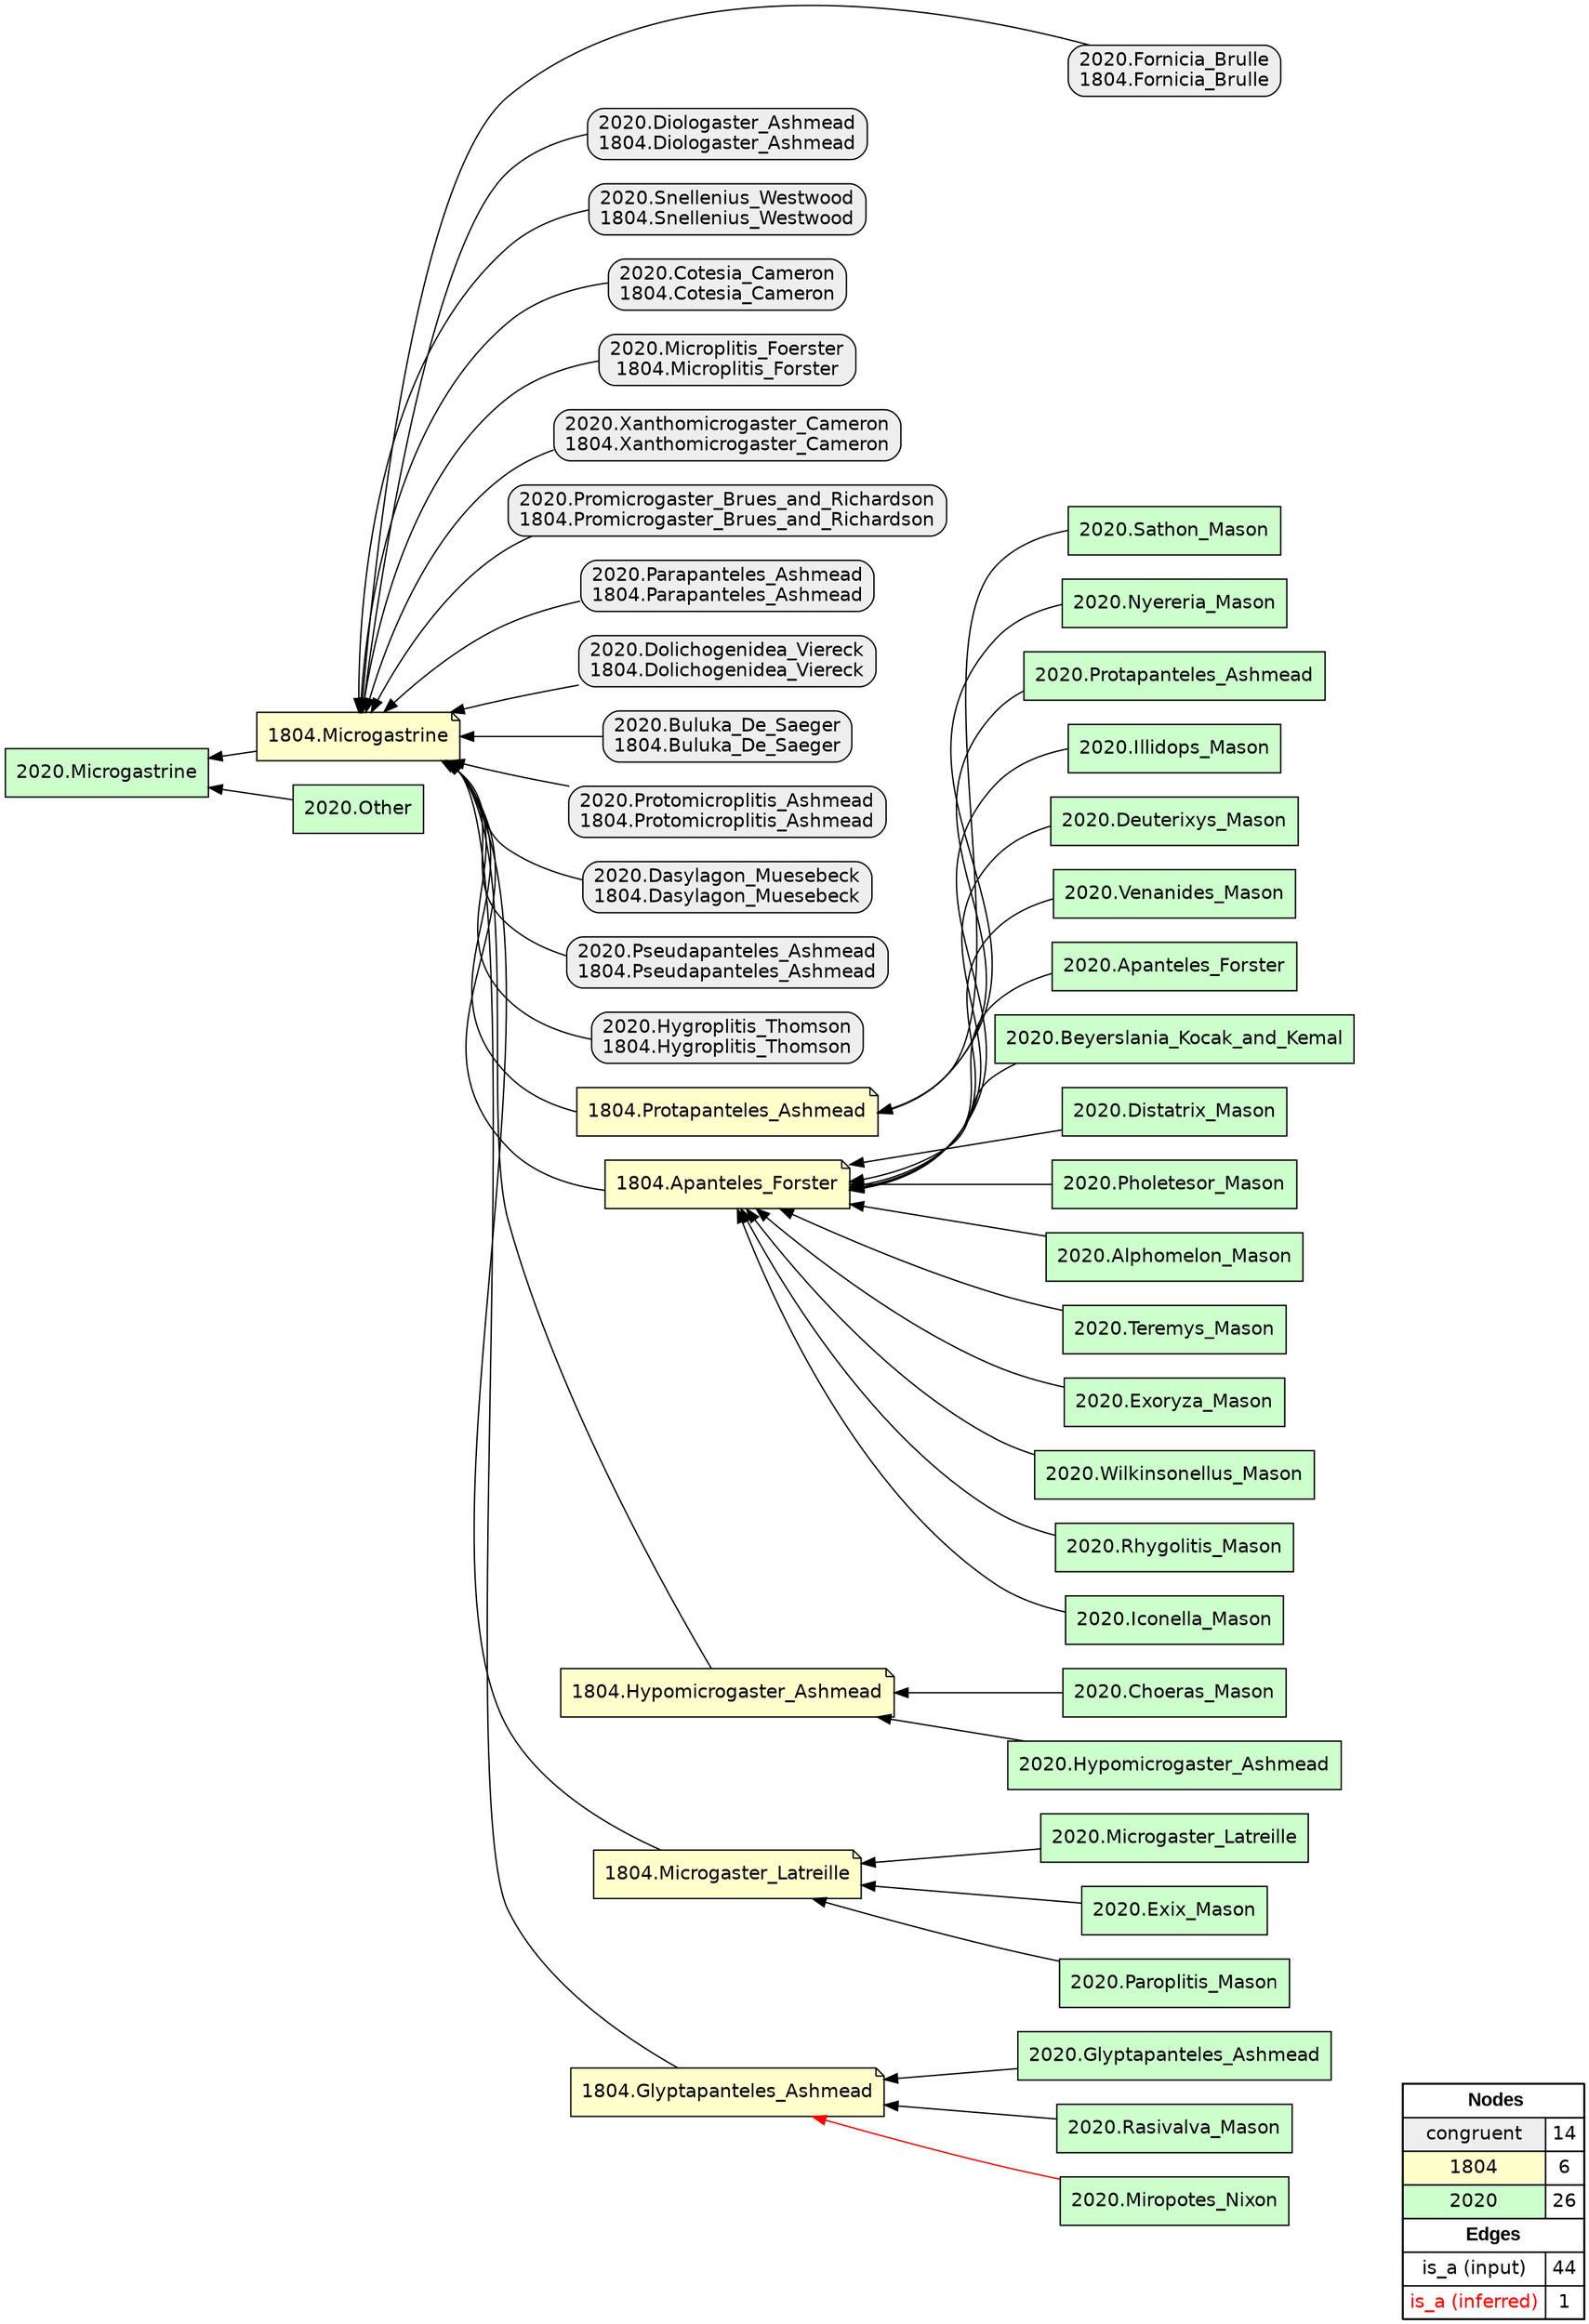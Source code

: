 digraph{
rankdir=RL
node[shape=box style="filled,rounded" fillcolor="#EEEEEE" fontname="helvetica"] 
"2020.Fornicia_Brulle\n1804.Fornicia_Brulle"
"2020.Diologaster_Ashmead\n1804.Diologaster_Ashmead"
"2020.Snellenius_Westwood\n1804.Snellenius_Westwood"
"2020.Cotesia_Cameron\n1804.Cotesia_Cameron"
"2020.Microplitis_Foerster\n1804.Microplitis_Forster"
"2020.Xanthomicrogaster_Cameron\n1804.Xanthomicrogaster_Cameron"
"2020.Promicrogaster_Brues_and_Richardson\n1804.Promicrogaster_Brues_and_Richardson"
"2020.Parapanteles_Ashmead\n1804.Parapanteles_Ashmead"
"2020.Dolichogenidea_Viereck\n1804.Dolichogenidea_Viereck"
"2020.Buluka_De_Saeger\n1804.Buluka_De_Saeger"
"2020.Protomicroplitis_Ashmead\n1804.Protomicroplitis_Ashmead"
"2020.Dasylagon_Muesebeck\n1804.Dasylagon_Muesebeck"
"2020.Pseudapanteles_Ashmead\n1804.Pseudapanteles_Ashmead"
"2020.Hygroplitis_Thomson\n1804.Hygroplitis_Thomson"
node[shape=note style=filled fillcolor="#FFFFCC" fontname="helvetica"] 
"1804.Microgastrine"
"1804.Protapanteles_Ashmead"
"1804.Apanteles_Forster"
"1804.Hypomicrogaster_Ashmead"
"1804.Microgaster_Latreille"
"1804.Glyptapanteles_Ashmead"
node[shape=box style=filled fillcolor="#CCFFCC" fontname="helvetica"] 
"2020.Microgaster_Latreille"
"2020.Illidops_Mason"
"2020.Glyptapanteles_Ashmead"
"2020.Rasivalva_Mason"
"2020.Choeras_Mason"
"2020.Sathon_Mason"
"2020.Deuterixys_Mason"
"2020.Miropotes_Nixon"
"2020.Venanides_Mason"
"2020.Other"
"2020.Apanteles_Forster"
"2020.Beyerslania_Kocak_and_Kemal"
"2020.Distatrix_Mason"
"2020.Hypomicrogaster_Ashmead"
"2020.Exix_Mason"
"2020.Pholetesor_Mason"
"2020.Alphomelon_Mason"
"2020.Teremys_Mason"
"2020.Exoryza_Mason"
"2020.Microgastrine"
"2020.Paroplitis_Mason"
"2020.Nyereria_Mason"
"2020.Wilkinsonellus_Mason"
"2020.Rhygolitis_Mason"
"2020.Protapanteles_Ashmead"
"2020.Iconella_Mason"
edge[arrowhead=normal style=dotted color="#000000" constraint=true penwidth=1]
edge[arrowhead=normal style=solid color="#000000" constraint=true penwidth=1]
"2020.Paroplitis_Mason" -> "1804.Microgaster_Latreille"
"2020.Other" -> "2020.Microgastrine"
"2020.Parapanteles_Ashmead\n1804.Parapanteles_Ashmead" -> "1804.Microgastrine"
"2020.Snellenius_Westwood\n1804.Snellenius_Westwood" -> "1804.Microgastrine"
"1804.Apanteles_Forster" -> "1804.Microgastrine"
"1804.Hypomicrogaster_Ashmead" -> "1804.Microgastrine"
"2020.Rhygolitis_Mason" -> "1804.Apanteles_Forster"
"2020.Protomicroplitis_Ashmead\n1804.Protomicroplitis_Ashmead" -> "1804.Microgastrine"
"2020.Exix_Mason" -> "1804.Microgaster_Latreille"
"2020.Cotesia_Cameron\n1804.Cotesia_Cameron" -> "1804.Microgastrine"
"2020.Microplitis_Foerster\n1804.Microplitis_Forster" -> "1804.Microgastrine"
"2020.Illidops_Mason" -> "1804.Apanteles_Forster"
"2020.Diologaster_Ashmead\n1804.Diologaster_Ashmead" -> "1804.Microgastrine"
"2020.Rasivalva_Mason" -> "1804.Glyptapanteles_Ashmead"
"2020.Apanteles_Forster" -> "1804.Apanteles_Forster"
"2020.Protapanteles_Ashmead" -> "1804.Protapanteles_Ashmead"
"2020.Hygroplitis_Thomson\n1804.Hygroplitis_Thomson" -> "1804.Microgastrine"
"2020.Teremys_Mason" -> "1804.Apanteles_Forster"
"2020.Xanthomicrogaster_Cameron\n1804.Xanthomicrogaster_Cameron" -> "1804.Microgastrine"
"2020.Choeras_Mason" -> "1804.Hypomicrogaster_Ashmead"
"2020.Wilkinsonellus_Mason" -> "1804.Apanteles_Forster"
"2020.Exoryza_Mason" -> "1804.Apanteles_Forster"
"2020.Distatrix_Mason" -> "1804.Apanteles_Forster"
"1804.Protapanteles_Ashmead" -> "1804.Microgastrine"
"2020.Microgaster_Latreille" -> "1804.Microgaster_Latreille"
"2020.Fornicia_Brulle\n1804.Fornicia_Brulle" -> "1804.Microgastrine"
"2020.Iconella_Mason" -> "1804.Apanteles_Forster"
"1804.Microgastrine" -> "2020.Microgastrine"
"2020.Glyptapanteles_Ashmead" -> "1804.Glyptapanteles_Ashmead"
"2020.Buluka_De_Saeger\n1804.Buluka_De_Saeger" -> "1804.Microgastrine"
"2020.Promicrogaster_Brues_and_Richardson\n1804.Promicrogaster_Brues_and_Richardson" -> "1804.Microgastrine"
"1804.Microgaster_Latreille" -> "1804.Microgastrine"
"2020.Pseudapanteles_Ashmead\n1804.Pseudapanteles_Ashmead" -> "1804.Microgastrine"
"2020.Beyerslania_Kocak_and_Kemal" -> "1804.Apanteles_Forster"
"2020.Deuterixys_Mason" -> "1804.Apanteles_Forster"
"2020.Hypomicrogaster_Ashmead" -> "1804.Hypomicrogaster_Ashmead"
"2020.Nyereria_Mason" -> "1804.Protapanteles_Ashmead"
"1804.Glyptapanteles_Ashmead" -> "1804.Microgastrine"
"2020.Dolichogenidea_Viereck\n1804.Dolichogenidea_Viereck" -> "1804.Microgastrine"
"2020.Sathon_Mason" -> "1804.Protapanteles_Ashmead"
"2020.Dasylagon_Muesebeck\n1804.Dasylagon_Muesebeck" -> "1804.Microgastrine"
"2020.Pholetesor_Mason" -> "1804.Apanteles_Forster"
"2020.Venanides_Mason" -> "1804.Apanteles_Forster"
"2020.Alphomelon_Mason" -> "1804.Apanteles_Forster"
edge[arrowhead=normal style=solid color="#FF0000" constraint=true penwidth=1]
"2020.Miropotes_Nixon" -> "1804.Glyptapanteles_Ashmead"
node[shape=box] 
{rank=source Legend [fillcolor= white margin=0 label=< 
 <TABLE BORDER="0" CELLBORDER="1" CELLSPACING="0" CELLPADDING="4"> 
<TR> <TD COLSPAN="2"><font face="Arial Black"> Nodes</font></TD> </TR> 
<TR> 
 <TD bgcolor="#EEEEEE" fontname="helvetica">congruent</TD> 
 <TD>14</TD> 
 </TR> 
<TR> 
 <TD bgcolor="#FFFFCC" fontname="helvetica">1804</TD> 
 <TD>6</TD> 
 </TR> 
<TR> 
 <TD bgcolor="#CCFFCC" fontname="helvetica">2020</TD> 
 <TD>26</TD> 
 </TR> 
<TR> <TD COLSPAN="2"><font face = "Arial Black"> Edges </font></TD> </TR> 
<TR> 
 <TD><font color ="#000000">is_a (input)</font></TD><TD>44</TD>
</TR>
<TR> 
 <TD><font color ="#FF0000">is_a (inferred)</font></TD><TD>1</TD>
</TR>
</TABLE> 
 >] } 
}